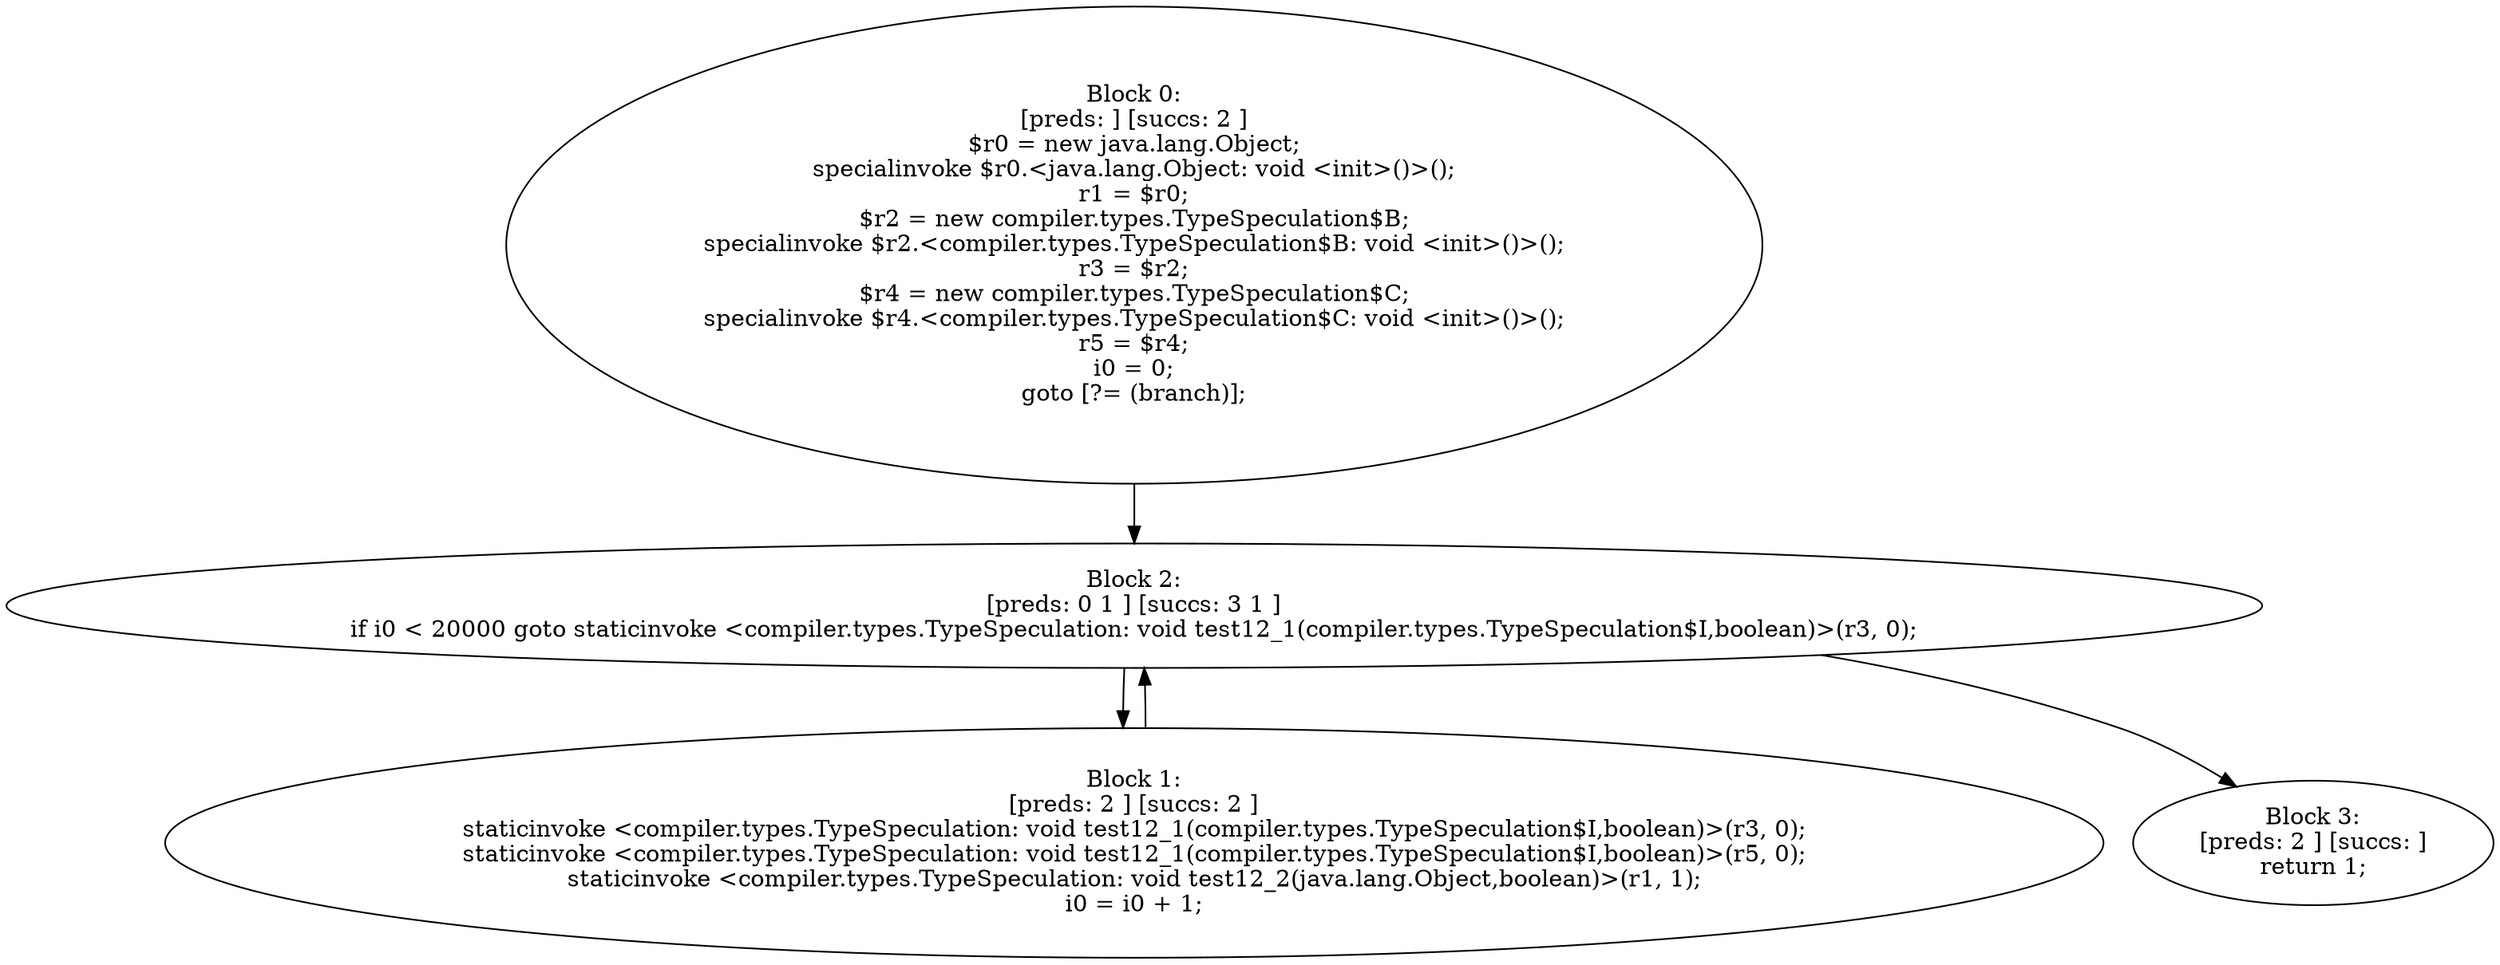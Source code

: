 digraph "unitGraph" {
    "Block 0:
[preds: ] [succs: 2 ]
$r0 = new java.lang.Object;
specialinvoke $r0.<java.lang.Object: void <init>()>();
r1 = $r0;
$r2 = new compiler.types.TypeSpeculation$B;
specialinvoke $r2.<compiler.types.TypeSpeculation$B: void <init>()>();
r3 = $r2;
$r4 = new compiler.types.TypeSpeculation$C;
specialinvoke $r4.<compiler.types.TypeSpeculation$C: void <init>()>();
r5 = $r4;
i0 = 0;
goto [?= (branch)];
"
    "Block 1:
[preds: 2 ] [succs: 2 ]
staticinvoke <compiler.types.TypeSpeculation: void test12_1(compiler.types.TypeSpeculation$I,boolean)>(r3, 0);
staticinvoke <compiler.types.TypeSpeculation: void test12_1(compiler.types.TypeSpeculation$I,boolean)>(r5, 0);
staticinvoke <compiler.types.TypeSpeculation: void test12_2(java.lang.Object,boolean)>(r1, 1);
i0 = i0 + 1;
"
    "Block 2:
[preds: 0 1 ] [succs: 3 1 ]
if i0 < 20000 goto staticinvoke <compiler.types.TypeSpeculation: void test12_1(compiler.types.TypeSpeculation$I,boolean)>(r3, 0);
"
    "Block 3:
[preds: 2 ] [succs: ]
return 1;
"
    "Block 0:
[preds: ] [succs: 2 ]
$r0 = new java.lang.Object;
specialinvoke $r0.<java.lang.Object: void <init>()>();
r1 = $r0;
$r2 = new compiler.types.TypeSpeculation$B;
specialinvoke $r2.<compiler.types.TypeSpeculation$B: void <init>()>();
r3 = $r2;
$r4 = new compiler.types.TypeSpeculation$C;
specialinvoke $r4.<compiler.types.TypeSpeculation$C: void <init>()>();
r5 = $r4;
i0 = 0;
goto [?= (branch)];
"->"Block 2:
[preds: 0 1 ] [succs: 3 1 ]
if i0 < 20000 goto staticinvoke <compiler.types.TypeSpeculation: void test12_1(compiler.types.TypeSpeculation$I,boolean)>(r3, 0);
";
    "Block 1:
[preds: 2 ] [succs: 2 ]
staticinvoke <compiler.types.TypeSpeculation: void test12_1(compiler.types.TypeSpeculation$I,boolean)>(r3, 0);
staticinvoke <compiler.types.TypeSpeculation: void test12_1(compiler.types.TypeSpeculation$I,boolean)>(r5, 0);
staticinvoke <compiler.types.TypeSpeculation: void test12_2(java.lang.Object,boolean)>(r1, 1);
i0 = i0 + 1;
"->"Block 2:
[preds: 0 1 ] [succs: 3 1 ]
if i0 < 20000 goto staticinvoke <compiler.types.TypeSpeculation: void test12_1(compiler.types.TypeSpeculation$I,boolean)>(r3, 0);
";
    "Block 2:
[preds: 0 1 ] [succs: 3 1 ]
if i0 < 20000 goto staticinvoke <compiler.types.TypeSpeculation: void test12_1(compiler.types.TypeSpeculation$I,boolean)>(r3, 0);
"->"Block 3:
[preds: 2 ] [succs: ]
return 1;
";
    "Block 2:
[preds: 0 1 ] [succs: 3 1 ]
if i0 < 20000 goto staticinvoke <compiler.types.TypeSpeculation: void test12_1(compiler.types.TypeSpeculation$I,boolean)>(r3, 0);
"->"Block 1:
[preds: 2 ] [succs: 2 ]
staticinvoke <compiler.types.TypeSpeculation: void test12_1(compiler.types.TypeSpeculation$I,boolean)>(r3, 0);
staticinvoke <compiler.types.TypeSpeculation: void test12_1(compiler.types.TypeSpeculation$I,boolean)>(r5, 0);
staticinvoke <compiler.types.TypeSpeculation: void test12_2(java.lang.Object,boolean)>(r1, 1);
i0 = i0 + 1;
";
}
